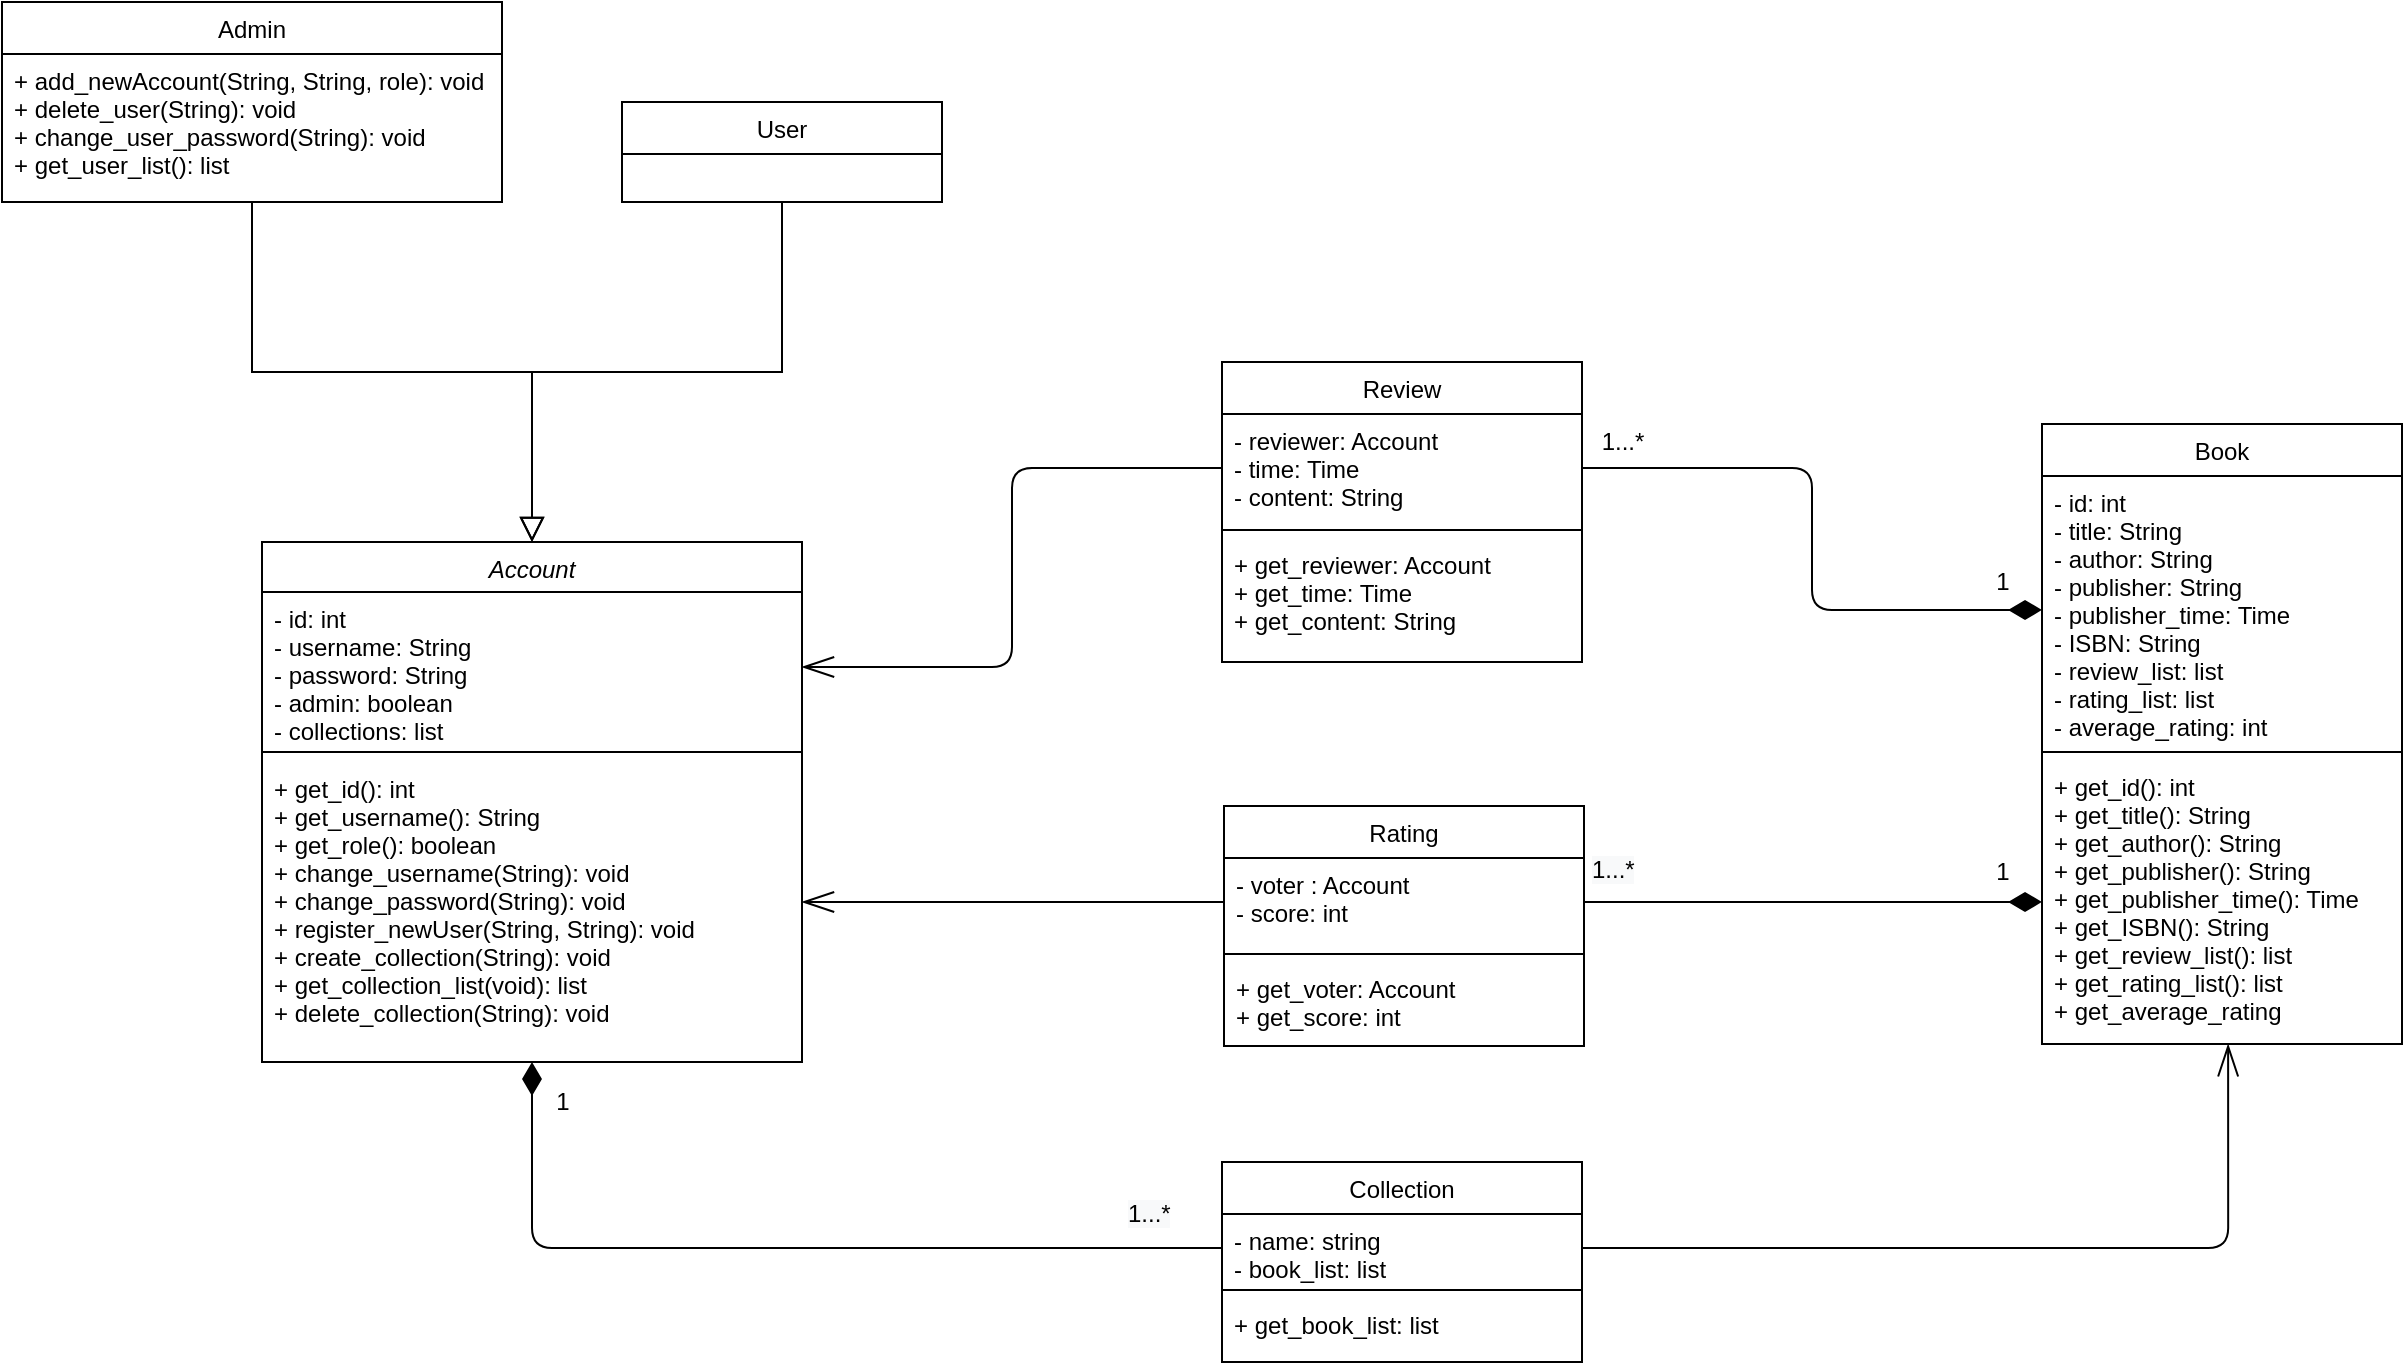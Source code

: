 <mxfile version="13.0.3" type="device"><diagram id="C5RBs43oDa-KdzZeNtuy" name="Page-1"><mxGraphModel dx="1395" dy="1029" grid="1" gridSize="10" guides="1" tooltips="1" connect="1" arrows="1" fold="1" page="1" pageScale="1" pageWidth="2336" pageHeight="1654" math="0" shadow="0"><root><mxCell id="WIyWlLk6GJQsqaUBKTNV-0"/><mxCell id="WIyWlLk6GJQsqaUBKTNV-1" parent="WIyWlLk6GJQsqaUBKTNV-0"/><mxCell id="zkfFHV4jXpPFQw0GAbJ--12" value="" style="endArrow=block;endSize=10;endFill=0;shadow=0;strokeWidth=1;rounded=0;edgeStyle=elbowEdgeStyle;elbow=vertical;" parent="WIyWlLk6GJQsqaUBKTNV-1" source="zkfFHV4jXpPFQw0GAbJ--6" target="zkfFHV4jXpPFQw0GAbJ--0" edge="1"><mxGeometry width="160" relative="1" as="geometry"><mxPoint x="460" y="653" as="sourcePoint"/><mxPoint x="460" y="653" as="targetPoint"/></mxGeometry></mxCell><mxCell id="zkfFHV4jXpPFQw0GAbJ--16" value="" style="endArrow=block;endSize=10;endFill=0;shadow=0;strokeWidth=1;rounded=0;edgeStyle=elbowEdgeStyle;elbow=vertical;" parent="WIyWlLk6GJQsqaUBKTNV-1" source="zkfFHV4jXpPFQw0GAbJ--13" target="zkfFHV4jXpPFQw0GAbJ--0" edge="1"><mxGeometry width="160" relative="1" as="geometry"><mxPoint x="470" y="823" as="sourcePoint"/><mxPoint x="570" y="721" as="targetPoint"/></mxGeometry></mxCell><mxCell id="qFu4RuEoAiIhzSLW5Sjg-11" value="" style="endArrow=none;html=1;endSize=12;startArrow=diamondThin;startSize=14;startFill=1;edgeStyle=orthogonalEdgeStyle;align=left;verticalAlign=bottom;exitX=0;exitY=0.5;exitDx=0;exitDy=0;entryX=1;entryY=0.5;entryDx=0;entryDy=0;endFill=0;" edge="1" parent="WIyWlLk6GJQsqaUBKTNV-1" source="zkfFHV4jXpPFQw0GAbJ--18" target="qFu4RuEoAiIhzSLW5Sjg-4"><mxGeometry x="-1" y="3" relative="1" as="geometry"><mxPoint x="1220" y="560" as="sourcePoint"/><mxPoint x="1250" y="440" as="targetPoint"/></mxGeometry></mxCell><mxCell id="qFu4RuEoAiIhzSLW5Sjg-12" value="" style="endArrow=none;html=1;endSize=12;startArrow=diamondThin;startSize=14;startFill=1;edgeStyle=orthogonalEdgeStyle;align=left;verticalAlign=bottom;exitX=0;exitY=0.5;exitDx=0;exitDy=0;entryX=1;entryY=0.5;entryDx=0;entryDy=0;endFill=0;" edge="1" parent="WIyWlLk6GJQsqaUBKTNV-1" source="zkfFHV4jXpPFQw0GAbJ--24" target="qFu4RuEoAiIhzSLW5Sjg-8"><mxGeometry x="-1" y="3" relative="1" as="geometry"><mxPoint x="1330" y="493.0" as="sourcePoint"/><mxPoint x="1160" y="463.0" as="targetPoint"/></mxGeometry></mxCell><mxCell id="qFu4RuEoAiIhzSLW5Sjg-3" value="Review" style="swimlane;fontStyle=0;align=center;verticalAlign=top;childLayout=stackLayout;horizontal=1;startSize=26;horizontalStack=0;resizeParent=1;resizeLast=0;collapsible=1;marginBottom=0;rounded=0;shadow=0;strokeWidth=1;" vertex="1" parent="WIyWlLk6GJQsqaUBKTNV-1"><mxGeometry x="960" y="400" width="180" height="150" as="geometry"><mxRectangle x="550" y="140" width="160" height="26" as="alternateBounds"/></mxGeometry></mxCell><mxCell id="qFu4RuEoAiIhzSLW5Sjg-4" value="- reviewer: Account&#10;- time: Time&#10;- content: String" style="text;align=left;verticalAlign=top;spacingLeft=4;spacingRight=4;overflow=hidden;rotatable=0;points=[[0,0.5],[1,0.5]];portConstraint=eastwest;" vertex="1" parent="qFu4RuEoAiIhzSLW5Sjg-3"><mxGeometry y="26" width="180" height="54" as="geometry"/></mxCell><mxCell id="qFu4RuEoAiIhzSLW5Sjg-5" value="" style="line;html=1;strokeWidth=1;align=left;verticalAlign=middle;spacingTop=-1;spacingLeft=3;spacingRight=3;rotatable=0;labelPosition=right;points=[];portConstraint=eastwest;" vertex="1" parent="qFu4RuEoAiIhzSLW5Sjg-3"><mxGeometry y="80" width="180" height="8" as="geometry"/></mxCell><mxCell id="qFu4RuEoAiIhzSLW5Sjg-6" value="+ get_reviewer: Account&#10;+ get_time: Time&#10;+ get_content: String" style="text;align=left;verticalAlign=top;spacingLeft=4;spacingRight=4;overflow=hidden;rotatable=0;points=[[0,0.5],[1,0.5]];portConstraint=eastwest;" vertex="1" parent="qFu4RuEoAiIhzSLW5Sjg-3"><mxGeometry y="88" width="180" height="62" as="geometry"/></mxCell><mxCell id="zkfFHV4jXpPFQw0GAbJ--0" value="Account" style="swimlane;fontStyle=2;align=center;verticalAlign=top;childLayout=stackLayout;horizontal=1;startSize=25;horizontalStack=0;resizeParent=1;resizeLast=0;collapsible=1;marginBottom=0;rounded=0;shadow=0;strokeWidth=1;" parent="WIyWlLk6GJQsqaUBKTNV-1" vertex="1"><mxGeometry x="480" y="490" width="270" height="260" as="geometry"><mxRectangle x="230" y="140" width="160" height="26" as="alternateBounds"/></mxGeometry></mxCell><mxCell id="zkfFHV4jXpPFQw0GAbJ--1" value="- id: int&#10;- username: String&#10;- password: String&#10;- admin: boolean&#10;- collections: list" style="text;align=left;verticalAlign=top;spacingLeft=4;spacingRight=4;overflow=hidden;rotatable=0;points=[[0,0.5],[1,0.5]];portConstraint=eastwest;" parent="zkfFHV4jXpPFQw0GAbJ--0" vertex="1"><mxGeometry y="25" width="270" height="75" as="geometry"/></mxCell><mxCell id="zkfFHV4jXpPFQw0GAbJ--4" value="" style="line;html=1;strokeWidth=1;align=left;verticalAlign=middle;spacingTop=-1;spacingLeft=3;spacingRight=3;rotatable=0;labelPosition=right;points=[];portConstraint=eastwest;" parent="zkfFHV4jXpPFQw0GAbJ--0" vertex="1"><mxGeometry y="100" width="270" height="10" as="geometry"/></mxCell><mxCell id="zkfFHV4jXpPFQw0GAbJ--5" value="+ get_id(): int&#10;+ get_username(): String&#10;+ get_role(): boolean&#10;+ change_username(String): void&#10;+ change_password(String): void&#10;+ register_newUser(String, String): void&#10;+ create_collection(String): void&#10;+ get_collection_list(void): list&#10;+ delete_collection(String): void" style="text;align=left;verticalAlign=top;spacingLeft=4;spacingRight=4;overflow=hidden;rotatable=0;points=[[0,0.5],[1,0.5]];portConstraint=eastwest;" parent="zkfFHV4jXpPFQw0GAbJ--0" vertex="1"><mxGeometry y="110" width="270" height="140" as="geometry"/></mxCell><mxCell id="qFu4RuEoAiIhzSLW5Sjg-17" value="" style="endArrow=none;html=1;endSize=12;startArrow=openThin;startSize=14;startFill=0;edgeStyle=orthogonalEdgeStyle;align=left;verticalAlign=bottom;exitX=1;exitY=0.5;exitDx=0;exitDy=0;entryX=0;entryY=0.5;entryDx=0;entryDy=0;endFill=0;" edge="1" parent="WIyWlLk6GJQsqaUBKTNV-1" source="zkfFHV4jXpPFQw0GAbJ--1" target="qFu4RuEoAiIhzSLW5Sjg-4"><mxGeometry x="-1" y="3" relative="1" as="geometry"><mxPoint x="960" y="560" as="sourcePoint"/><mxPoint x="780" y="579.0" as="targetPoint"/></mxGeometry></mxCell><mxCell id="qFu4RuEoAiIhzSLW5Sjg-18" value="" style="endArrow=none;html=1;endSize=12;startArrow=openThin;startSize=14;startFill=0;edgeStyle=orthogonalEdgeStyle;align=left;verticalAlign=bottom;exitX=1;exitY=0.5;exitDx=0;exitDy=0;entryX=0;entryY=0.5;entryDx=0;entryDy=0;endFill=0;" edge="1" parent="WIyWlLk6GJQsqaUBKTNV-1" source="zkfFHV4jXpPFQw0GAbJ--5" target="qFu4RuEoAiIhzSLW5Sjg-8"><mxGeometry x="-1" y="3" relative="1" as="geometry"><mxPoint x="760" y="557.5" as="sourcePoint"/><mxPoint x="970" y="463.0" as="targetPoint"/></mxGeometry></mxCell><mxCell id="zkfFHV4jXpPFQw0GAbJ--13" value="User" style="swimlane;fontStyle=0;align=center;verticalAlign=top;childLayout=stackLayout;horizontal=1;startSize=26;horizontalStack=0;resizeParent=1;resizeLast=0;collapsible=1;marginBottom=0;rounded=0;shadow=0;strokeWidth=1;" parent="WIyWlLk6GJQsqaUBKTNV-1" vertex="1"><mxGeometry x="660" y="270" width="160" height="50" as="geometry"><mxRectangle x="340" y="380" width="170" height="26" as="alternateBounds"/></mxGeometry></mxCell><mxCell id="zkfFHV4jXpPFQw0GAbJ--6" value="Admin" style="swimlane;fontStyle=0;align=center;verticalAlign=top;childLayout=stackLayout;horizontal=1;startSize=26;horizontalStack=0;resizeParent=1;resizeLast=0;collapsible=1;marginBottom=0;rounded=0;shadow=0;strokeWidth=1;" parent="WIyWlLk6GJQsqaUBKTNV-1" vertex="1"><mxGeometry x="350" y="220" width="250" height="100" as="geometry"><mxRectangle x="130" y="380" width="160" height="26" as="alternateBounds"/></mxGeometry></mxCell><mxCell id="zkfFHV4jXpPFQw0GAbJ--9" value="" style="line;html=1;strokeWidth=1;align=left;verticalAlign=middle;spacingTop=-1;spacingLeft=3;spacingRight=3;rotatable=0;labelPosition=right;points=[];portConstraint=eastwest;" parent="zkfFHV4jXpPFQw0GAbJ--6" vertex="1"><mxGeometry y="26" width="250" as="geometry"/></mxCell><mxCell id="zkfFHV4jXpPFQw0GAbJ--10" value="+ add_newAccount(String, String, role): void&#10;+ delete_user(String): void&#10;+ change_user_password(String): void&#10;+ get_user_list(): list&#10;&#10;" style="text;align=left;verticalAlign=top;spacingLeft=4;spacingRight=4;overflow=hidden;rotatable=0;points=[[0,0.5],[1,0.5]];portConstraint=eastwest;fontStyle=0" parent="zkfFHV4jXpPFQw0GAbJ--6" vertex="1"><mxGeometry y="26" width="250" height="74" as="geometry"/></mxCell><mxCell id="qFu4RuEoAiIhzSLW5Sjg-29" value="" style="endArrow=none;html=1;endSize=12;startArrow=diamondThin;startSize=14;startFill=1;edgeStyle=orthogonalEdgeStyle;align=left;verticalAlign=bottom;exitX=0.5;exitY=1;exitDx=0;exitDy=0;entryX=0;entryY=0.5;entryDx=0;entryDy=0;endFill=0;" edge="1" parent="WIyWlLk6GJQsqaUBKTNV-1" source="zkfFHV4jXpPFQw0GAbJ--0" target="qFu4RuEoAiIhzSLW5Sjg-21"><mxGeometry x="-1" y="3" relative="1" as="geometry"><mxPoint x="830" y="800" as="sourcePoint"/><mxPoint x="650" y="800" as="targetPoint"/></mxGeometry></mxCell><mxCell id="qFu4RuEoAiIhzSLW5Sjg-30" value="" style="endArrow=none;html=1;endSize=12;startArrow=openThin;startSize=14;startFill=0;edgeStyle=orthogonalEdgeStyle;align=left;verticalAlign=bottom;entryX=1;entryY=0.5;entryDx=0;entryDy=0;endFill=0;exitX=0.517;exitY=1.001;exitDx=0;exitDy=0;exitPerimeter=0;targetPerimeterSpacing=0;" edge="1" parent="WIyWlLk6GJQsqaUBKTNV-1" source="zkfFHV4jXpPFQw0GAbJ--24" target="qFu4RuEoAiIhzSLW5Sjg-21"><mxGeometry x="-1" y="3" relative="1" as="geometry"><mxPoint x="1370" y="750" as="sourcePoint"/><mxPoint x="1450" y="850" as="targetPoint"/></mxGeometry></mxCell><mxCell id="qFu4RuEoAiIhzSLW5Sjg-31" value="1...*" style="text;html=1;align=center;verticalAlign=middle;resizable=0;points=[];autosize=1;" vertex="1" parent="WIyWlLk6GJQsqaUBKTNV-1"><mxGeometry x="1140" y="430" width="40" height="20" as="geometry"/></mxCell><mxCell id="qFu4RuEoAiIhzSLW5Sjg-32" value="1" style="text;html=1;align=center;verticalAlign=middle;resizable=0;points=[];autosize=1;" vertex="1" parent="WIyWlLk6GJQsqaUBKTNV-1"><mxGeometry x="1340" y="500" width="20" height="20" as="geometry"/></mxCell><mxCell id="qFu4RuEoAiIhzSLW5Sjg-33" value="&lt;meta charset=&quot;utf-8&quot; style=&quot;&quot;&gt;&lt;span style=&quot;font-family: Helvetica; font-size: 12px; font-style: normal; font-variant-ligatures: normal; font-variant-caps: normal; font-weight: 400; letter-spacing: normal; orphans: 2; text-align: center; text-indent: 0px; text-transform: none; widows: 2; word-spacing: 0px; -webkit-text-stroke-width: 0px; background-color: rgb(248, 249, 250); text-decoration-style: initial; text-decoration-color: initial; float: none; display: inline !important;&quot;&gt;1...*&lt;/span&gt;" style="text;whiteSpace=wrap;html=1;" vertex="1" parent="WIyWlLk6GJQsqaUBKTNV-1"><mxGeometry x="1143" y="640" width="50" height="30" as="geometry"/></mxCell><mxCell id="qFu4RuEoAiIhzSLW5Sjg-34" value="1" style="text;html=1;align=center;verticalAlign=middle;resizable=0;points=[];autosize=1;" vertex="1" parent="WIyWlLk6GJQsqaUBKTNV-1"><mxGeometry x="1340" y="645" width="20" height="20" as="geometry"/></mxCell><mxCell id="qFu4RuEoAiIhzSLW5Sjg-36" value="&lt;meta charset=&quot;utf-8&quot; style=&quot;&quot;&gt;&lt;span style=&quot;font-family: Helvetica; font-size: 12px; font-style: normal; font-variant-ligatures: normal; font-variant-caps: normal; font-weight: 400; letter-spacing: normal; orphans: 2; text-align: center; text-indent: 0px; text-transform: none; widows: 2; word-spacing: 0px; -webkit-text-stroke-width: 0px; background-color: rgb(248, 249, 250); text-decoration-style: initial; text-decoration-color: initial; float: none; display: inline !important;&quot;&gt;1...*&lt;/span&gt;" style="text;whiteSpace=wrap;html=1;" vertex="1" parent="WIyWlLk6GJQsqaUBKTNV-1"><mxGeometry x="911" y="812" width="50" height="30" as="geometry"/></mxCell><mxCell id="qFu4RuEoAiIhzSLW5Sjg-37" value="1" style="text;html=1;align=center;verticalAlign=middle;resizable=0;points=[];autosize=1;" vertex="1" parent="WIyWlLk6GJQsqaUBKTNV-1"><mxGeometry x="620" y="760" width="20" height="20" as="geometry"/></mxCell><mxCell id="qFu4RuEoAiIhzSLW5Sjg-7" value="Rating" style="swimlane;fontStyle=0;align=center;verticalAlign=top;childLayout=stackLayout;horizontal=1;startSize=26;horizontalStack=0;resizeParent=1;resizeLast=0;collapsible=1;marginBottom=0;rounded=0;shadow=0;strokeWidth=1;" vertex="1" parent="WIyWlLk6GJQsqaUBKTNV-1"><mxGeometry x="961" y="622" width="180" height="120" as="geometry"><mxRectangle x="550" y="140" width="160" height="26" as="alternateBounds"/></mxGeometry></mxCell><mxCell id="qFu4RuEoAiIhzSLW5Sjg-8" value="- voter : Account&#10;- score: int" style="text;align=left;verticalAlign=top;spacingLeft=4;spacingRight=4;overflow=hidden;rotatable=0;points=[[0,0.5],[1,0.5]];portConstraint=eastwest;" vertex="1" parent="qFu4RuEoAiIhzSLW5Sjg-7"><mxGeometry y="26" width="180" height="44" as="geometry"/></mxCell><mxCell id="qFu4RuEoAiIhzSLW5Sjg-9" value="" style="line;html=1;strokeWidth=1;align=left;verticalAlign=middle;spacingTop=-1;spacingLeft=3;spacingRight=3;rotatable=0;labelPosition=right;points=[];portConstraint=eastwest;" vertex="1" parent="qFu4RuEoAiIhzSLW5Sjg-7"><mxGeometry y="70" width="180" height="8" as="geometry"/></mxCell><mxCell id="qFu4RuEoAiIhzSLW5Sjg-10" value="+ get_voter: Account&#10;+ get_score: int" style="text;align=left;verticalAlign=top;spacingLeft=4;spacingRight=4;overflow=hidden;rotatable=0;points=[[0,0.5],[1,0.5]];portConstraint=eastwest;" vertex="1" parent="qFu4RuEoAiIhzSLW5Sjg-7"><mxGeometry y="78" width="180" height="42" as="geometry"/></mxCell><mxCell id="zkfFHV4jXpPFQw0GAbJ--17" value="Book" style="swimlane;fontStyle=0;align=center;verticalAlign=top;childLayout=stackLayout;horizontal=1;startSize=26;horizontalStack=0;resizeParent=1;resizeLast=0;collapsible=1;marginBottom=0;rounded=0;shadow=0;strokeWidth=1;" parent="WIyWlLk6GJQsqaUBKTNV-1" vertex="1"><mxGeometry x="1370" y="431" width="180" height="310" as="geometry"><mxRectangle x="550" y="140" width="160" height="26" as="alternateBounds"/></mxGeometry></mxCell><mxCell id="zkfFHV4jXpPFQw0GAbJ--18" value="- id: int&#10;- title: String&#10;- author: String&#10;- publisher: String&#10;- publisher_time: Time&#10;- ISBN: String&#10;- review_list: list&#10;- rating_list: list&#10;- average_rating: int" style="text;align=left;verticalAlign=top;spacingLeft=4;spacingRight=4;overflow=hidden;rotatable=0;points=[[0,0.5],[1,0.5]];portConstraint=eastwest;" parent="zkfFHV4jXpPFQw0GAbJ--17" vertex="1"><mxGeometry y="26" width="180" height="134" as="geometry"/></mxCell><mxCell id="zkfFHV4jXpPFQw0GAbJ--23" value="" style="line;html=1;strokeWidth=1;align=left;verticalAlign=middle;spacingTop=-1;spacingLeft=3;spacingRight=3;rotatable=0;labelPosition=right;points=[];portConstraint=eastwest;" parent="zkfFHV4jXpPFQw0GAbJ--17" vertex="1"><mxGeometry y="160" width="180" height="8" as="geometry"/></mxCell><mxCell id="zkfFHV4jXpPFQw0GAbJ--24" value="+ get_id(): int&#10;+ get_title(): String&#10;+ get_author(): String&#10;+ get_publisher(): String&#10;+ get_publisher_time(): Time&#10;+ get_ISBN(): String&#10;+ get_review_list(): list&#10;+ get_rating_list(): list&#10;+ get_average_rating" style="text;align=left;verticalAlign=top;spacingLeft=4;spacingRight=4;overflow=hidden;rotatable=0;points=[[0,0.5],[1,0.5]];portConstraint=eastwest;" parent="zkfFHV4jXpPFQw0GAbJ--17" vertex="1"><mxGeometry y="168" width="180" height="142" as="geometry"/></mxCell><mxCell id="qFu4RuEoAiIhzSLW5Sjg-20" value="Collection&#10;" style="swimlane;fontStyle=0;align=center;verticalAlign=top;childLayout=stackLayout;horizontal=1;startSize=26;horizontalStack=0;resizeParent=1;resizeLast=0;collapsible=1;marginBottom=0;rounded=0;shadow=0;strokeWidth=1;" vertex="1" parent="WIyWlLk6GJQsqaUBKTNV-1"><mxGeometry x="960" y="800" width="180" height="100" as="geometry"><mxRectangle x="550" y="140" width="160" height="26" as="alternateBounds"/></mxGeometry></mxCell><mxCell id="qFu4RuEoAiIhzSLW5Sjg-21" value="- name: string&#10;- book_list: list" style="text;align=left;verticalAlign=top;spacingLeft=4;spacingRight=4;overflow=hidden;rotatable=0;points=[[0,0.5],[1,0.5]];portConstraint=eastwest;" vertex="1" parent="qFu4RuEoAiIhzSLW5Sjg-20"><mxGeometry y="26" width="180" height="34" as="geometry"/></mxCell><mxCell id="qFu4RuEoAiIhzSLW5Sjg-22" value="" style="line;html=1;strokeWidth=1;align=left;verticalAlign=middle;spacingTop=-1;spacingLeft=3;spacingRight=3;rotatable=0;labelPosition=right;points=[];portConstraint=eastwest;" vertex="1" parent="qFu4RuEoAiIhzSLW5Sjg-20"><mxGeometry y="60" width="180" height="8" as="geometry"/></mxCell><mxCell id="qFu4RuEoAiIhzSLW5Sjg-23" value="+ get_book_list: list" style="text;align=left;verticalAlign=top;spacingLeft=4;spacingRight=4;overflow=hidden;rotatable=0;points=[[0,0.5],[1,0.5]];portConstraint=eastwest;" vertex="1" parent="qFu4RuEoAiIhzSLW5Sjg-20"><mxGeometry y="68" width="180" height="22" as="geometry"/></mxCell></root></mxGraphModel></diagram></mxfile>